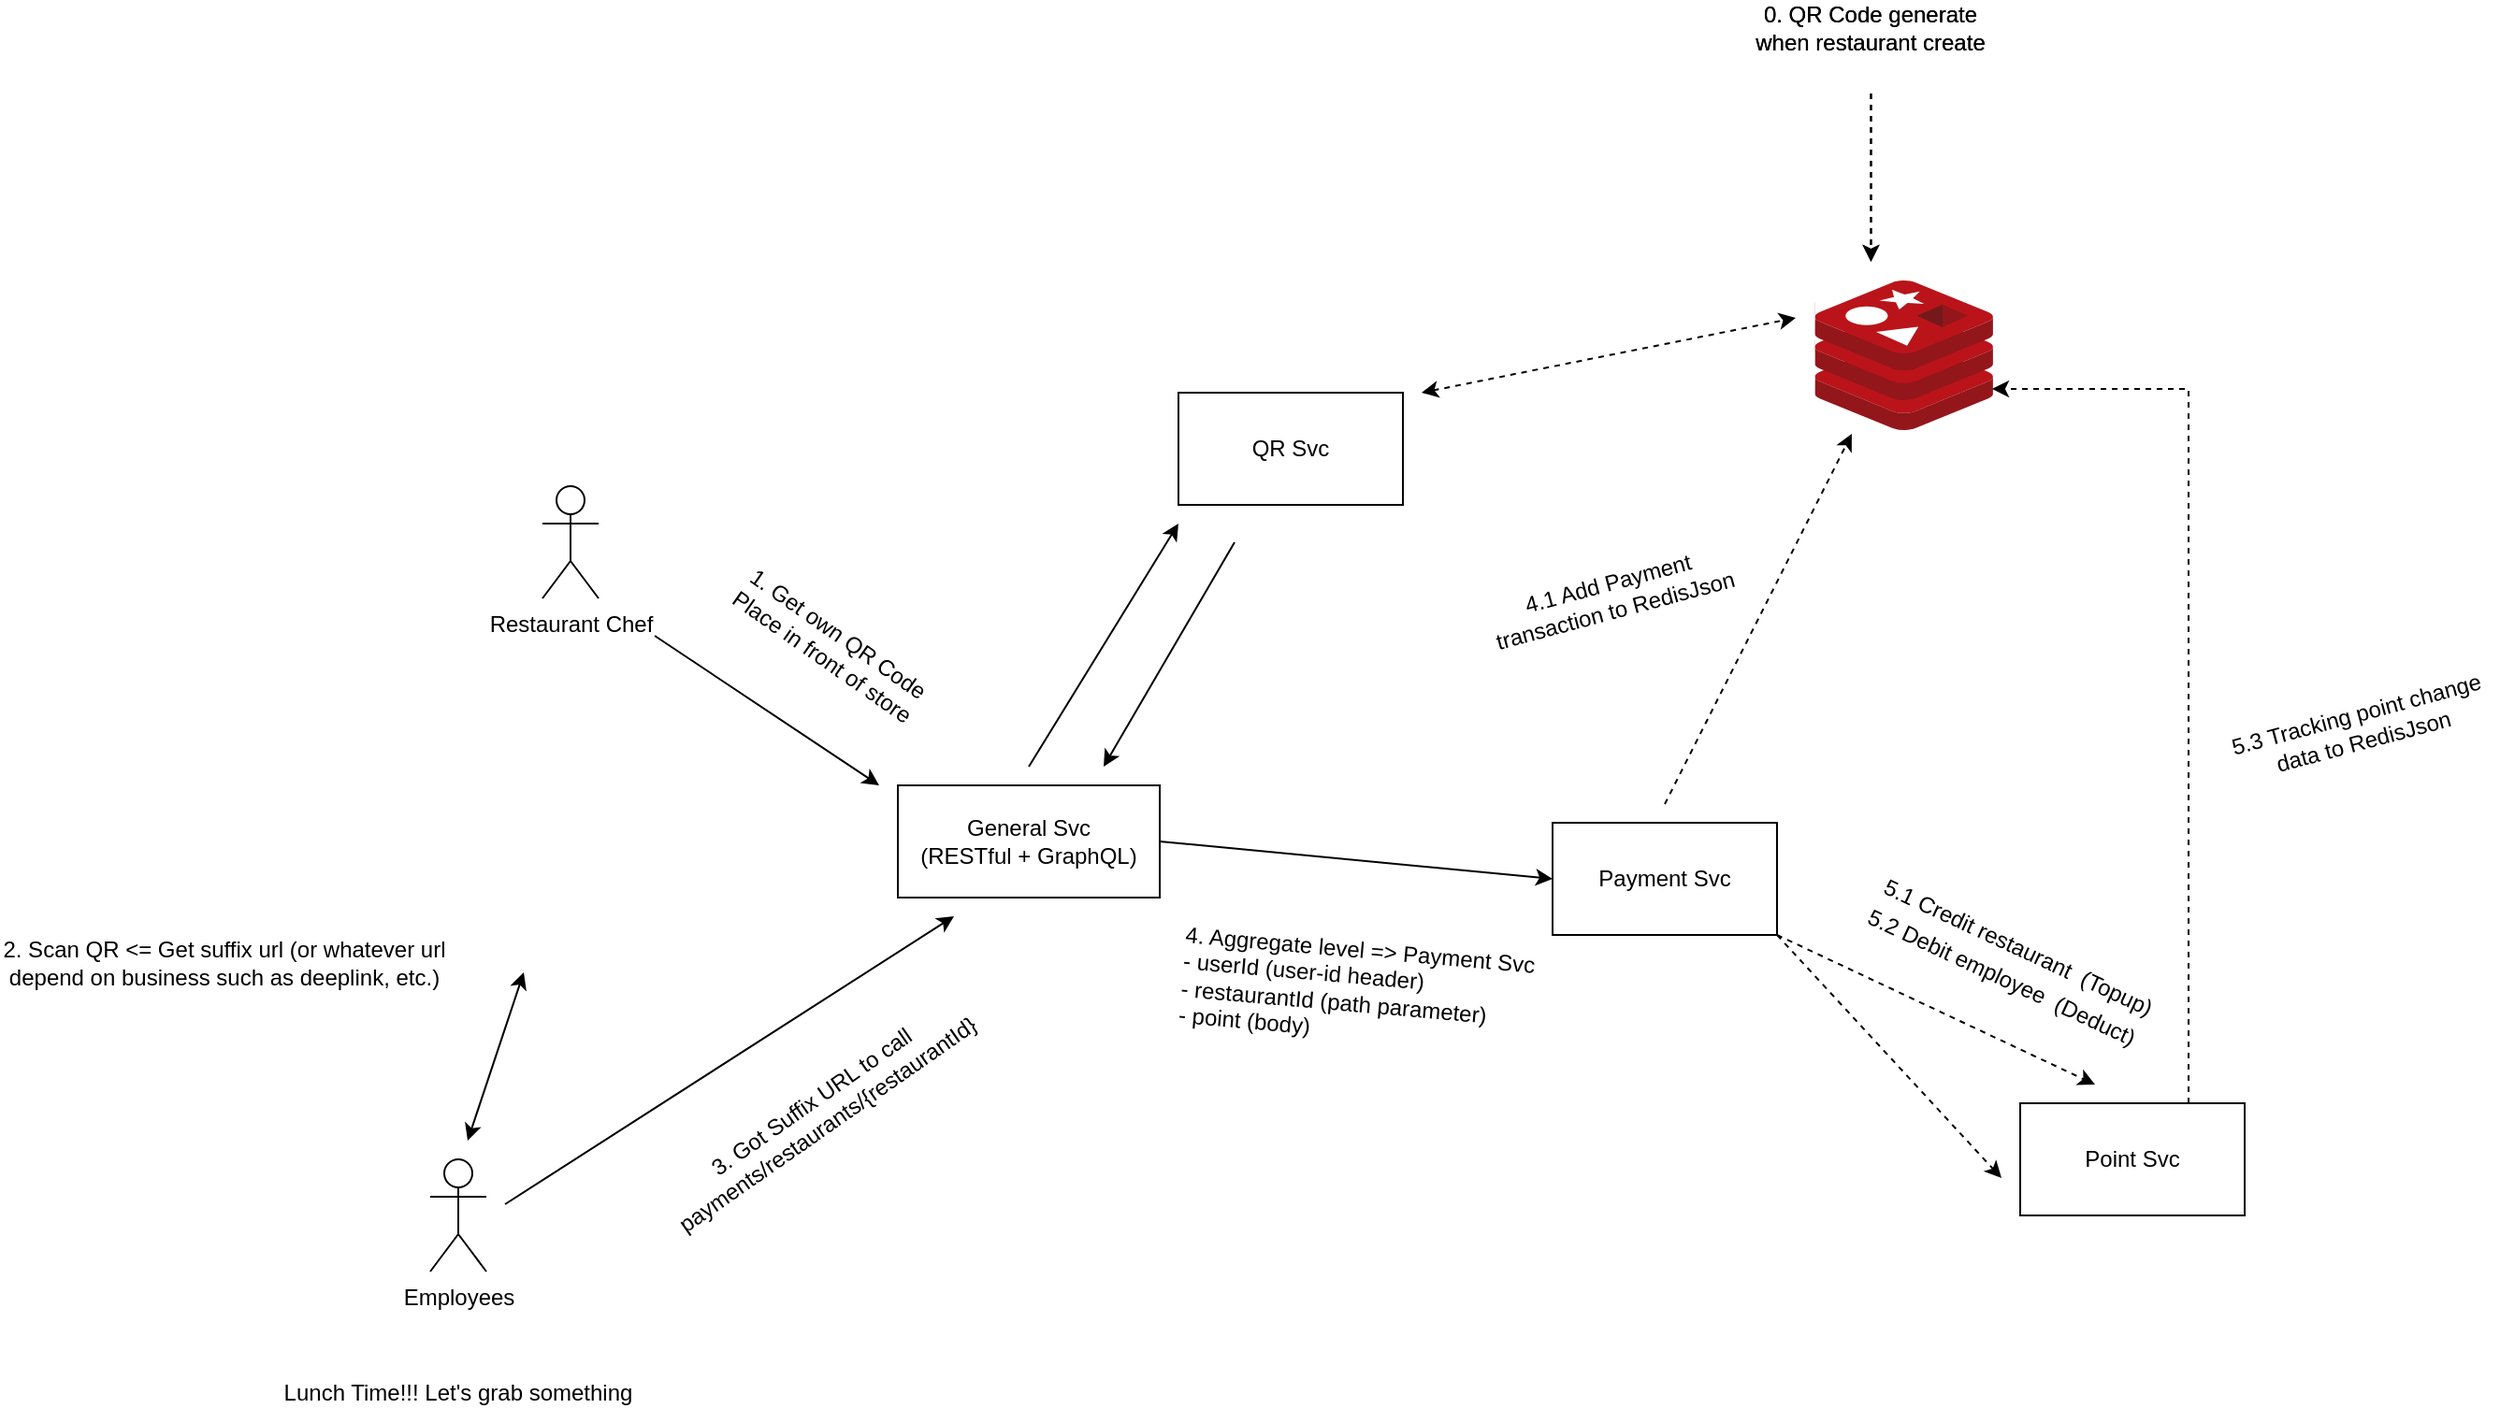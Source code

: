 <mxfile version="20.2.6" type="device"><diagram id="xnhA7O3SxPolqiS1geAH" name="หน้า-1"><mxGraphModel dx="1426" dy="1970" grid="1" gridSize="10" guides="1" tooltips="1" connect="1" arrows="1" fold="1" page="1" pageScale="1" pageWidth="827" pageHeight="1169" math="0" shadow="0"><root><mxCell id="0"/><mxCell id="1" parent="0"/><mxCell id="dkc39xSlKZpNFT5O8G3O-1" value="" style="sketch=0;aspect=fixed;html=1;points=[];align=center;image;fontSize=12;image=img/lib/mscae/Cache_Redis_Product.svg;imageBackground=default;" parent="1" vertex="1"><mxGeometry x="1020.24" width="59.52" height="50" as="geometry"/></mxCell><mxCell id="dkc39xSlKZpNFT5O8G3O-2" value="Employees&lt;br&gt;" style="shape=umlActor;verticalLabelPosition=bottom;verticalAlign=top;html=1;outlineConnect=0;" parent="1" vertex="1"><mxGeometry x="280" y="470" width="30" height="60" as="geometry"/></mxCell><mxCell id="dkc39xSlKZpNFT5O8G3O-5" value="General Svc&lt;br&gt;(RESTful + GraphQL)" style="rounded=0;whiteSpace=wrap;html=1;" parent="1" vertex="1"><mxGeometry x="530" y="270" width="140" height="60" as="geometry"/></mxCell><mxCell id="dkc39xSlKZpNFT5O8G3O-7" value="Payment Svc" style="rounded=0;whiteSpace=wrap;html=1;" parent="1" vertex="1"><mxGeometry x="880" y="290" width="120" height="60" as="geometry"/></mxCell><mxCell id="dkc39xSlKZpNFT5O8G3O-20" value="Restaurant Chef" style="shape=umlActor;verticalLabelPosition=bottom;verticalAlign=top;html=1;outlineConnect=0;" parent="1" vertex="1"><mxGeometry x="340" y="110" width="30" height="60" as="geometry"/></mxCell><mxCell id="dkc39xSlKZpNFT5O8G3O-21" value="QR Svc" style="rounded=0;whiteSpace=wrap;html=1;" parent="1" vertex="1"><mxGeometry x="680" y="60" width="120" height="60" as="geometry"/></mxCell><mxCell id="dkc39xSlKZpNFT5O8G3O-22" value="" style="endArrow=classic;html=1;rounded=0;" parent="1" edge="1"><mxGeometry width="50" height="50" relative="1" as="geometry"><mxPoint x="400" y="190" as="sourcePoint"/><mxPoint x="520" y="270" as="targetPoint"/></mxGeometry></mxCell><mxCell id="dkc39xSlKZpNFT5O8G3O-23" value="1. Get own QR Code&lt;br&gt;Place in front of store" style="text;html=1;strokeColor=none;fillColor=none;align=center;verticalAlign=middle;whiteSpace=wrap;rounded=0;rotation=35;" parent="1" vertex="1"><mxGeometry x="414" y="180" width="160" height="30" as="geometry"/></mxCell><mxCell id="dkc39xSlKZpNFT5O8G3O-24" value="" style="endArrow=classic;html=1;rounded=0;dashed=1;" parent="1" edge="1"><mxGeometry width="50" height="50" relative="1" as="geometry"><mxPoint x="1050.24" y="-100" as="sourcePoint"/><mxPoint x="1050.24" y="-10" as="targetPoint"/></mxGeometry></mxCell><mxCell id="dkc39xSlKZpNFT5O8G3O-25" value="0. QR Code generate&lt;br&gt;when restaurant create" style="text;html=1;strokeColor=none;fillColor=none;align=center;verticalAlign=middle;whiteSpace=wrap;rounded=0;rotation=0;" parent="1" vertex="1"><mxGeometry x="970" y="-150" width="160" height="30" as="geometry"/></mxCell><mxCell id="TTAx7KBaPuq-8jSkDFlL-1" value="" style="sketch=0;aspect=fixed;html=1;points=[];align=center;image;fontSize=12;image=img/lib/mscae/Cache_Redis_Product.svg;imageBackground=default;" vertex="1" parent="1"><mxGeometry x="1020.24" width="95.23" height="80" as="geometry"/></mxCell><mxCell id="TTAx7KBaPuq-8jSkDFlL-2" value="" style="endArrow=classic;html=1;rounded=0;dashed=1;" edge="1" parent="1"><mxGeometry width="50" height="50" relative="1" as="geometry"><mxPoint x="1050.24" y="-100" as="sourcePoint"/><mxPoint x="1050.24" y="-10" as="targetPoint"/></mxGeometry></mxCell><mxCell id="TTAx7KBaPuq-8jSkDFlL-3" value="0. QR Code generate&lt;br&gt;when restaurant create" style="text;html=1;strokeColor=none;fillColor=none;align=center;verticalAlign=middle;whiteSpace=wrap;rounded=0;rotation=0;" vertex="1" parent="1"><mxGeometry x="970" y="-150" width="160" height="30" as="geometry"/></mxCell><mxCell id="TTAx7KBaPuq-8jSkDFlL-4" value="" style="endArrow=classic;html=1;rounded=0;" edge="1" parent="1"><mxGeometry width="50" height="50" relative="1" as="geometry"><mxPoint x="600" y="260" as="sourcePoint"/><mxPoint x="680" y="130" as="targetPoint"/></mxGeometry></mxCell><mxCell id="TTAx7KBaPuq-8jSkDFlL-5" value="" style="endArrow=classic;html=1;rounded=0;" edge="1" parent="1"><mxGeometry width="50" height="50" relative="1" as="geometry"><mxPoint x="710" y="140" as="sourcePoint"/><mxPoint x="640" y="260" as="targetPoint"/></mxGeometry></mxCell><mxCell id="TTAx7KBaPuq-8jSkDFlL-6" value="" style="endArrow=classic;html=1;rounded=0;startArrow=classic;startFill=1;dashed=1;" edge="1" parent="1"><mxGeometry width="50" height="50" relative="1" as="geometry"><mxPoint x="810" y="60" as="sourcePoint"/><mxPoint x="1010" y="20" as="targetPoint"/></mxGeometry></mxCell><mxCell id="TTAx7KBaPuq-8jSkDFlL-7" value="" style="shape=image;html=1;verticalAlign=top;verticalLabelPosition=bottom;labelBackgroundColor=#ffffff;imageAspect=0;aspect=fixed;image=https://cdn4.iconfinder.com/data/icons/app-custom-ui-1/48/Envelope-128.png" vertex="1" parent="1"><mxGeometry x="1060" y="-80" width="38" height="38" as="geometry"/></mxCell><mxCell id="TTAx7KBaPuq-8jSkDFlL-8" value="" style="shape=image;html=1;verticalAlign=top;verticalLabelPosition=bottom;labelBackgroundColor=#ffffff;imageAspect=0;aspect=fixed;image=https://cdn1.iconfinder.com/data/icons/ionicons-sharp-vol-2/512/qr-code-sharp-128.png" vertex="1" parent="1"><mxGeometry x="320" y="310" width="48" height="48" as="geometry"/></mxCell><mxCell id="TTAx7KBaPuq-8jSkDFlL-9" value="" style="endArrow=classic;html=1;rounded=0;startArrow=classic;startFill=1;" edge="1" parent="1"><mxGeometry width="50" height="50" relative="1" as="geometry"><mxPoint x="300" y="460" as="sourcePoint"/><mxPoint x="330" y="370" as="targetPoint"/></mxGeometry></mxCell><mxCell id="TTAx7KBaPuq-8jSkDFlL-10" value="Lunch Time!!! Let's grab something" style="text;html=1;strokeColor=none;fillColor=none;align=center;verticalAlign=middle;whiteSpace=wrap;rounded=0;rotation=0;" vertex="1" parent="1"><mxGeometry x="175" y="580" width="240" height="30" as="geometry"/></mxCell><mxCell id="TTAx7KBaPuq-8jSkDFlL-11" value="2. Scan QR &amp;lt;= Get suffix url (or whatever url depend on business such as deeplink, etc.)" style="text;html=1;strokeColor=none;fillColor=none;align=center;verticalAlign=middle;whiteSpace=wrap;rounded=0;rotation=0;" vertex="1" parent="1"><mxGeometry x="50" y="350" width="240" height="30" as="geometry"/></mxCell><mxCell id="TTAx7KBaPuq-8jSkDFlL-12" value="" style="endArrow=classic;html=1;rounded=0;startArrow=none;startFill=0;" edge="1" parent="1"><mxGeometry width="50" height="50" relative="1" as="geometry"><mxPoint x="320" y="494" as="sourcePoint"/><mxPoint x="560" y="340" as="targetPoint"/></mxGeometry></mxCell><mxCell id="TTAx7KBaPuq-8jSkDFlL-13" value="3. Got Suffix URL to call payments/restaurants/{restaurantId}" style="text;html=1;strokeColor=none;fillColor=none;align=center;verticalAlign=middle;whiteSpace=wrap;rounded=0;rotation=-35;" vertex="1" parent="1"><mxGeometry x="368" y="430" width="240" height="30" as="geometry"/></mxCell><mxCell id="TTAx7KBaPuq-8jSkDFlL-14" value="Point Svc" style="rounded=0;whiteSpace=wrap;html=1;" vertex="1" parent="1"><mxGeometry x="1130" y="440" width="120" height="60" as="geometry"/></mxCell><mxCell id="TTAx7KBaPuq-8jSkDFlL-17" value="" style="endArrow=classic;html=1;rounded=0;startArrow=none;startFill=0;exitX=1;exitY=0.5;exitDx=0;exitDy=0;entryX=0;entryY=0.5;entryDx=0;entryDy=0;" edge="1" parent="1" source="dkc39xSlKZpNFT5O8G3O-5" target="dkc39xSlKZpNFT5O8G3O-7"><mxGeometry width="50" height="50" relative="1" as="geometry"><mxPoint x="700" y="554" as="sourcePoint"/><mxPoint x="940" y="400" as="targetPoint"/></mxGeometry></mxCell><mxCell id="TTAx7KBaPuq-8jSkDFlL-18" value="4. Aggregate level =&amp;gt; Payment Svc&lt;br&gt;- userId (user-id header)&lt;br&gt;- restaurantId (path parameter)&lt;br&gt;- point (body)" style="text;html=1;strokeColor=none;fillColor=none;align=left;verticalAlign=middle;whiteSpace=wrap;rounded=0;rotation=5;" vertex="1" parent="1"><mxGeometry x="680" y="330" width="210" height="100" as="geometry"/></mxCell><mxCell id="TTAx7KBaPuq-8jSkDFlL-20" value="" style="endArrow=classic;html=1;rounded=0;startArrow=none;startFill=0;dashed=1;entryX=0.207;entryY=1.025;entryDx=0;entryDy=0;entryPerimeter=0;" edge="1" parent="1" target="TTAx7KBaPuq-8jSkDFlL-1"><mxGeometry width="50" height="50" relative="1" as="geometry"><mxPoint x="940" y="280" as="sourcePoint"/><mxPoint x="1140" y="240" as="targetPoint"/></mxGeometry></mxCell><mxCell id="TTAx7KBaPuq-8jSkDFlL-21" value="4.1 Add Payment transaction to RedisJson" style="text;html=1;strokeColor=none;fillColor=none;align=center;verticalAlign=middle;whiteSpace=wrap;rounded=0;rotation=-15;" vertex="1" parent="1"><mxGeometry x="840" y="150" width="143" height="37.19" as="geometry"/></mxCell><mxCell id="TTAx7KBaPuq-8jSkDFlL-22" value="" style="endArrow=classic;html=1;rounded=0;startArrow=none;startFill=0;dashed=1;" edge="1" parent="1"><mxGeometry width="50" height="50" relative="1" as="geometry"><mxPoint x="1000" y="350" as="sourcePoint"/><mxPoint x="1120" y="480" as="targetPoint"/></mxGeometry></mxCell><mxCell id="TTAx7KBaPuq-8jSkDFlL-23" value="" style="endArrow=classic;html=1;rounded=0;startArrow=none;startFill=0;dashed=1;exitX=1;exitY=1;exitDx=0;exitDy=0;" edge="1" parent="1" source="dkc39xSlKZpNFT5O8G3O-7"><mxGeometry width="50" height="50" relative="1" as="geometry"><mxPoint x="1030" y="400" as="sourcePoint"/><mxPoint x="1170" y="430" as="targetPoint"/></mxGeometry></mxCell><mxCell id="TTAx7KBaPuq-8jSkDFlL-24" value="5.1 Credit restaurant&amp;nbsp; (Topup)" style="text;html=1;strokeColor=none;fillColor=none;align=center;verticalAlign=middle;whiteSpace=wrap;rounded=0;rotation=25;" vertex="1" parent="1"><mxGeometry x="1029.24" y="338.2" width="200" height="37.19" as="geometry"/></mxCell><mxCell id="TTAx7KBaPuq-8jSkDFlL-25" value="5.2 Debit employee&amp;nbsp; (Deduct)" style="text;html=1;strokeColor=none;fillColor=none;align=center;verticalAlign=middle;whiteSpace=wrap;rounded=0;rotation=25;" vertex="1" parent="1"><mxGeometry x="1020.24" y="354.61" width="200" height="37.19" as="geometry"/></mxCell><mxCell id="TTAx7KBaPuq-8jSkDFlL-26" value="" style="endArrow=classic;html=1;rounded=0;startArrow=none;startFill=0;dashed=1;exitX=0.75;exitY=0;exitDx=0;exitDy=0;entryX=0.995;entryY=0.725;entryDx=0;entryDy=0;entryPerimeter=0;" edge="1" parent="1" source="TTAx7KBaPuq-8jSkDFlL-14" target="TTAx7KBaPuq-8jSkDFlL-1"><mxGeometry width="50" height="50" relative="1" as="geometry"><mxPoint x="1250" y="440" as="sourcePoint"/><mxPoint x="1420" y="520" as="targetPoint"/><Array as="points"><mxPoint x="1220" y="250"/><mxPoint x="1220" y="58"/></Array></mxGeometry></mxCell><mxCell id="TTAx7KBaPuq-8jSkDFlL-28" value="5.3 Tracking point change data to RedisJson" style="text;html=1;strokeColor=none;fillColor=none;align=center;verticalAlign=middle;whiteSpace=wrap;rounded=0;rotation=-15;" vertex="1" parent="1"><mxGeometry x="1240" y="220.0" width="143" height="37.19" as="geometry"/></mxCell></root></mxGraphModel></diagram></mxfile>